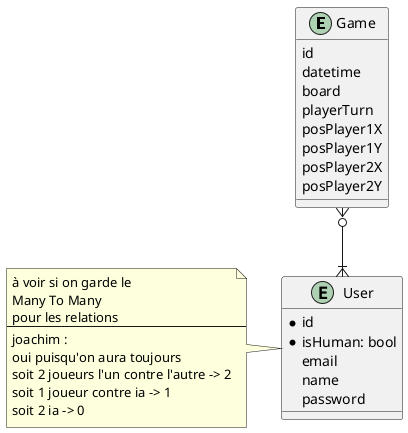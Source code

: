 @startuml database


entity Game{
    id
    datetime
    board 
    playerTurn
    posPlayer1X
    posPlayer1Y
    posPlayer2X
    posPlayer2Y
}


entity User{
    *id 
    *isHuman: bool
    email
    name 
    password
    
}


Game }o--|{ User
note left
à voir si on garde le
Many To Many
pour les relations
--
joachim :
oui puisqu'on aura toujours 
soit 2 joueurs l'un contre l'autre -> 2
soit 1 joueur contre ia -> 1
soit 2 ia -> 0
end note

@enduml